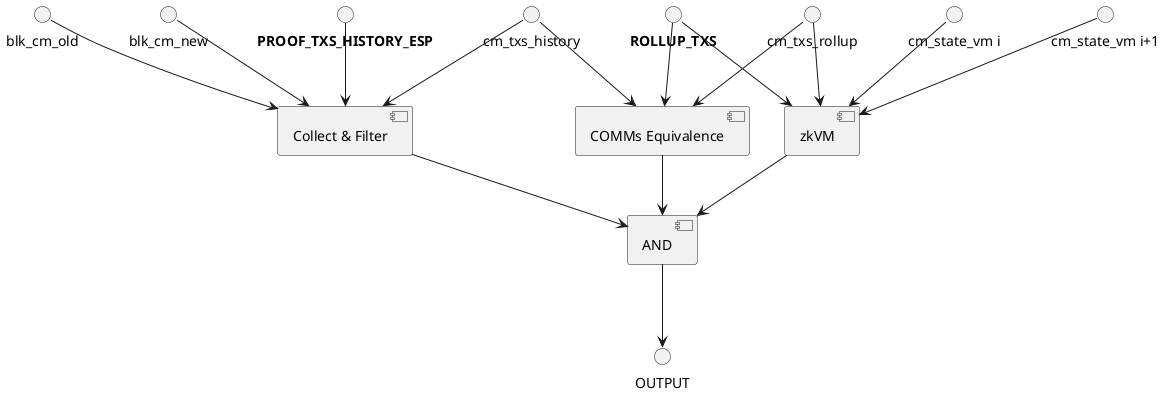 @startuml


[Collect & Filter] as CF
[COMMs Equivalence] as CE
[AND] as AND

[zkVM] as ZK

blk_cm_old --> CF
blk_cm_new --> CF
"<b>PROOF_TXS_HISTORY_ESP</b>" --> CF
"<b>ROLLUP_TXS</b>" --> CE
"<b>ROLLUP_TXS</b>" --> ZK

cm_txs_rollup --> CE
"cm_txs_history" --> CE
"cm_txs_history" --> CF

"cm_state_vm i" --> ZK
"cm_state_vm i+1" --> ZK
cm_txs_rollup --> ZK


ZK --> AND
CE --> AND
CF --> AND

AND --> OUTPUT


@enduml
